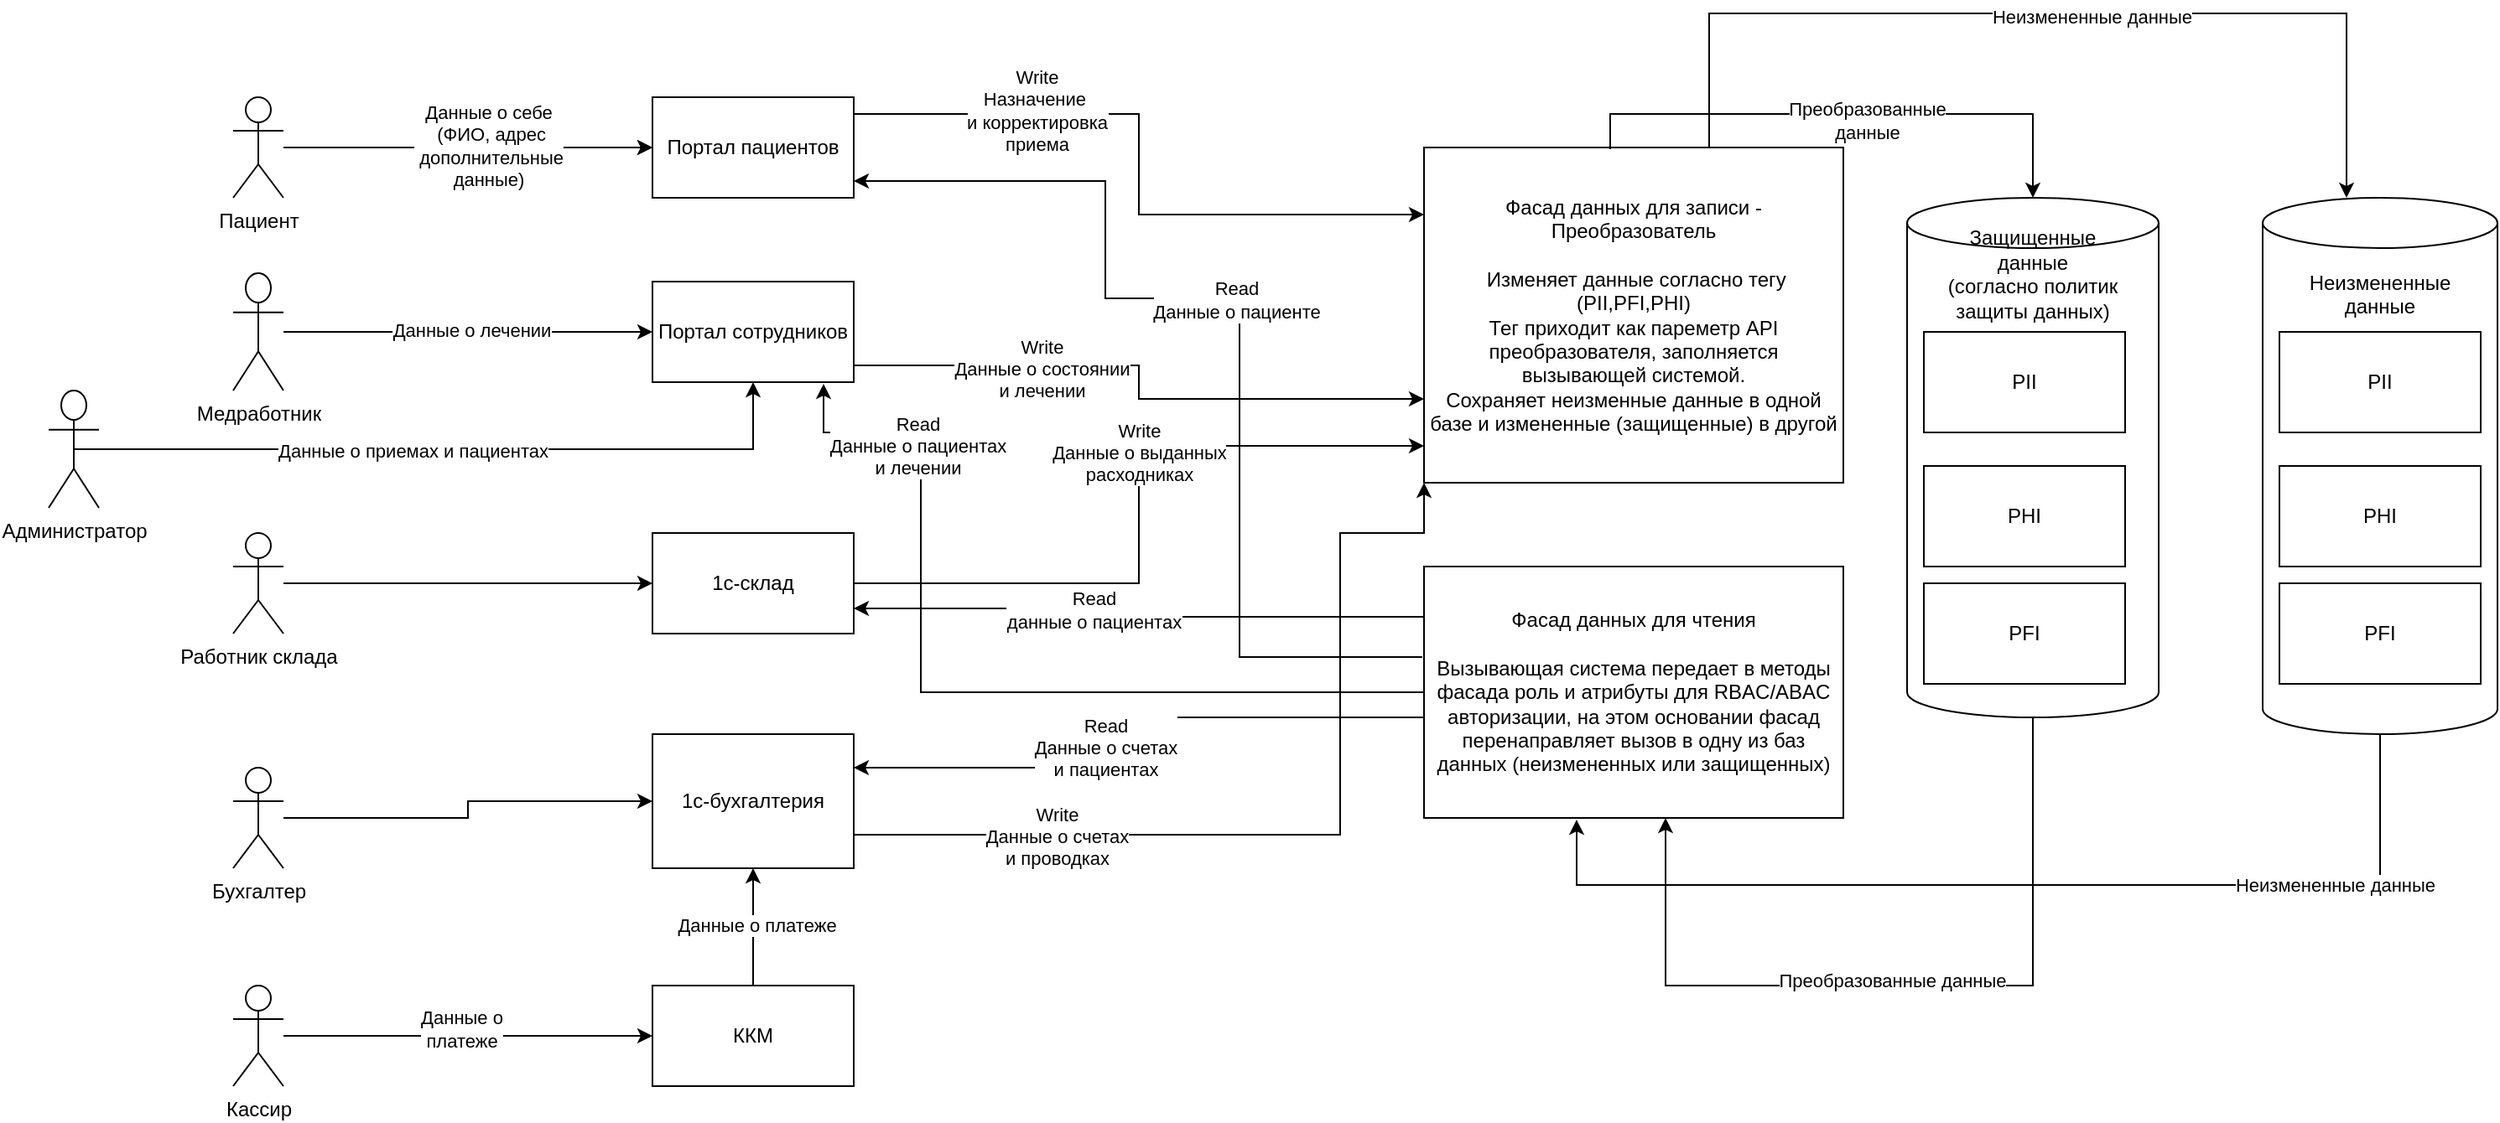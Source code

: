 <mxfile version="26.2.2">
  <diagram name="Page-1" id="uuAqEkWAWTS1GUIzWk5A">
    <mxGraphModel dx="4016" dy="2360" grid="1" gridSize="10" guides="1" tooltips="1" connect="1" arrows="1" fold="1" page="1" pageScale="1" pageWidth="850" pageHeight="1100" math="0" shadow="0">
      <root>
        <mxCell id="0" />
        <mxCell id="1" parent="0" />
        <mxCell id="8jywTL9sHNEkdfh_PZ7h-80" style="edgeStyle=orthogonalEdgeStyle;rounded=0;orthogonalLoop=1;jettySize=auto;html=1;entryX=0;entryY=0.5;entryDx=0;entryDy=0;" parent="1" source="8jywTL9sHNEkdfh_PZ7h-3" target="8jywTL9sHNEkdfh_PZ7h-63" edge="1">
          <mxGeometry relative="1" as="geometry" />
        </mxCell>
        <mxCell id="8jywTL9sHNEkdfh_PZ7h-81" value="Данные о лечении" style="edgeLabel;html=1;align=center;verticalAlign=middle;resizable=0;points=[];" parent="8jywTL9sHNEkdfh_PZ7h-80" vertex="1" connectable="0">
          <mxGeometry x="0.018" y="1" relative="1" as="geometry">
            <mxPoint as="offset" />
          </mxGeometry>
        </mxCell>
        <mxCell id="8jywTL9sHNEkdfh_PZ7h-3" value="Медработник" style="shape=umlActor;verticalLabelPosition=bottom;verticalAlign=top;html=1;outlineConnect=0;" parent="1" vertex="1">
          <mxGeometry x="-130" y="785" width="30" height="70" as="geometry" />
        </mxCell>
        <mxCell id="8jywTL9sHNEkdfh_PZ7h-71" value="" style="edgeStyle=orthogonalEdgeStyle;rounded=0;orthogonalLoop=1;jettySize=auto;html=1;" parent="1" source="8jywTL9sHNEkdfh_PZ7h-19" target="8jywTL9sHNEkdfh_PZ7h-50" edge="1">
          <mxGeometry relative="1" as="geometry" />
        </mxCell>
        <mxCell id="8jywTL9sHNEkdfh_PZ7h-19" value="Бухгалтер" style="shape=umlActor;verticalLabelPosition=bottom;verticalAlign=top;html=1;outlineConnect=0;" parent="1" vertex="1">
          <mxGeometry x="-130" y="1080" width="30" height="60" as="geometry" />
        </mxCell>
        <mxCell id="8jywTL9sHNEkdfh_PZ7h-69" value="" style="edgeStyle=orthogonalEdgeStyle;rounded=0;orthogonalLoop=1;jettySize=auto;html=1;" parent="1" source="8jywTL9sHNEkdfh_PZ7h-23" target="8jywTL9sHNEkdfh_PZ7h-51" edge="1">
          <mxGeometry relative="1" as="geometry" />
        </mxCell>
        <mxCell id="8jywTL9sHNEkdfh_PZ7h-23" value="Работник склада&lt;div&gt;&lt;br&gt;&lt;/div&gt;" style="shape=umlActor;verticalLabelPosition=bottom;verticalAlign=top;html=1;outlineConnect=0;" parent="1" vertex="1">
          <mxGeometry x="-130" y="940" width="30" height="60" as="geometry" />
        </mxCell>
        <mxCell id="8jywTL9sHNEkdfh_PZ7h-64" value="" style="edgeStyle=orthogonalEdgeStyle;rounded=0;orthogonalLoop=1;jettySize=auto;html=1;" parent="1" edge="1">
          <mxGeometry relative="1" as="geometry">
            <mxPoint x="240" y="690" as="sourcePoint" />
            <mxPoint x="580" y="750" as="targetPoint" />
            <Array as="points">
              <mxPoint x="410" y="690" />
              <mxPoint x="410" y="750" />
            </Array>
          </mxGeometry>
        </mxCell>
        <mxCell id="8jywTL9sHNEkdfh_PZ7h-65" value="Write&lt;div&gt;Назначение&amp;nbsp;&lt;/div&gt;&lt;div&gt;и корректировка&lt;/div&gt;&lt;div&gt;приема&lt;/div&gt;" style="edgeLabel;html=1;align=center;verticalAlign=middle;resizable=0;points=[];" parent="8jywTL9sHNEkdfh_PZ7h-64" vertex="1" connectable="0">
          <mxGeometry x="-0.455" y="2" relative="1" as="geometry">
            <mxPoint as="offset" />
          </mxGeometry>
        </mxCell>
        <mxCell id="8jywTL9sHNEkdfh_PZ7h-34" value="Портал пациентов" style="rounded=0;whiteSpace=wrap;html=1;" parent="1" vertex="1">
          <mxGeometry x="120" y="680" width="120" height="60" as="geometry" />
        </mxCell>
        <mxCell id="8jywTL9sHNEkdfh_PZ7h-36" value="" style="edgeStyle=orthogonalEdgeStyle;rounded=0;orthogonalLoop=1;jettySize=auto;html=1;" parent="1" source="8jywTL9sHNEkdfh_PZ7h-35" target="8jywTL9sHNEkdfh_PZ7h-34" edge="1">
          <mxGeometry relative="1" as="geometry" />
        </mxCell>
        <mxCell id="8jywTL9sHNEkdfh_PZ7h-39" value="" style="edgeStyle=orthogonalEdgeStyle;rounded=0;orthogonalLoop=1;jettySize=auto;html=1;" parent="1" source="8jywTL9sHNEkdfh_PZ7h-35" target="8jywTL9sHNEkdfh_PZ7h-34" edge="1">
          <mxGeometry relative="1" as="geometry" />
        </mxCell>
        <mxCell id="8jywTL9sHNEkdfh_PZ7h-40" value="Данные о себе&lt;div&gt;&amp;nbsp;(ФИО, адрес&lt;/div&gt;&lt;div&gt;&amp;nbsp;дополнительные&lt;/div&gt;&lt;div&gt;данные)&lt;/div&gt;" style="edgeLabel;html=1;align=center;verticalAlign=middle;resizable=0;points=[];" parent="8jywTL9sHNEkdfh_PZ7h-39" vertex="1" connectable="0">
          <mxGeometry x="0.111" y="1" relative="1" as="geometry">
            <mxPoint as="offset" />
          </mxGeometry>
        </mxCell>
        <mxCell id="8jywTL9sHNEkdfh_PZ7h-35" value="Пациент&lt;div&gt;&lt;br&gt;&lt;/div&gt;" style="shape=umlActor;verticalLabelPosition=bottom;verticalAlign=top;html=1;outlineConnect=0;" parent="1" vertex="1">
          <mxGeometry x="-130" y="680" width="30" height="60" as="geometry" />
        </mxCell>
        <mxCell id="8jywTL9sHNEkdfh_PZ7h-95" style="edgeStyle=orthogonalEdgeStyle;rounded=0;orthogonalLoop=1;jettySize=auto;html=1;entryX=0.364;entryY=1.007;entryDx=0;entryDy=0;entryPerimeter=0;" parent="1" source="8jywTL9sHNEkdfh_PZ7h-41" target="8jywTL9sHNEkdfh_PZ7h-62" edge="1">
          <mxGeometry relative="1" as="geometry">
            <mxPoint x="670" y="1120" as="targetPoint" />
            <Array as="points">
              <mxPoint x="1150" y="1150" />
              <mxPoint x="671" y="1150" />
            </Array>
          </mxGeometry>
        </mxCell>
        <mxCell id="8jywTL9sHNEkdfh_PZ7h-96" value="Неизмененные данные" style="edgeLabel;html=1;align=center;verticalAlign=middle;resizable=0;points=[];" parent="8jywTL9sHNEkdfh_PZ7h-95" vertex="1" connectable="0">
          <mxGeometry x="-0.615" relative="1" as="geometry">
            <mxPoint as="offset" />
          </mxGeometry>
        </mxCell>
        <mxCell id="8jywTL9sHNEkdfh_PZ7h-41" value="Неизмененные&lt;div&gt;данные&lt;/div&gt;&lt;div&gt;&lt;br&gt;&lt;/div&gt;&lt;div&gt;&lt;br&gt;&lt;/div&gt;&lt;div&gt;&lt;br&gt;&lt;/div&gt;&lt;div&gt;&lt;br&gt;&lt;/div&gt;&lt;div&gt;&lt;br&gt;&lt;/div&gt;&lt;div&gt;&lt;br&gt;&lt;/div&gt;&lt;div&gt;&lt;br&gt;&lt;/div&gt;&lt;div&gt;&lt;br&gt;&lt;/div&gt;&lt;div&gt;&lt;br&gt;&lt;/div&gt;&lt;div&gt;&lt;br&gt;&lt;/div&gt;&lt;div&gt;&lt;br&gt;&lt;/div&gt;&lt;div&gt;&lt;br&gt;&lt;/div&gt;&lt;div&gt;&lt;br&gt;&lt;/div&gt;&lt;div&gt;&lt;br&gt;&lt;/div&gt;&lt;div&gt;&lt;br&gt;&lt;/div&gt;&lt;div&gt;&lt;br&gt;&lt;/div&gt;" style="shape=cylinder3;whiteSpace=wrap;html=1;boundedLbl=1;backgroundOutline=1;size=15;" parent="1" vertex="1">
          <mxGeometry x="1080" y="740" width="140" height="320" as="geometry" />
        </mxCell>
        <mxCell id="8jywTL9sHNEkdfh_PZ7h-94" style="edgeStyle=orthogonalEdgeStyle;rounded=0;orthogonalLoop=1;jettySize=auto;html=1;entryX=0.576;entryY=1;entryDx=0;entryDy=0;entryPerimeter=0;" parent="1" source="8jywTL9sHNEkdfh_PZ7h-42" target="8jywTL9sHNEkdfh_PZ7h-62" edge="1">
          <mxGeometry relative="1" as="geometry">
            <mxPoint x="730" y="1210" as="targetPoint" />
            <Array as="points">
              <mxPoint x="943" y="1210" />
              <mxPoint x="724" y="1210" />
            </Array>
          </mxGeometry>
        </mxCell>
        <mxCell id="8jywTL9sHNEkdfh_PZ7h-97" value="Преобразованные данные" style="edgeLabel;html=1;align=center;verticalAlign=middle;resizable=0;points=[];" parent="8jywTL9sHNEkdfh_PZ7h-94" vertex="1" connectable="0">
          <mxGeometry x="0.019" y="-3" relative="1" as="geometry">
            <mxPoint as="offset" />
          </mxGeometry>
        </mxCell>
        <mxCell id="8jywTL9sHNEkdfh_PZ7h-42" value="Защищенные&lt;div&gt;данные&lt;/div&gt;&lt;div&gt;(согласно политик&lt;/div&gt;&lt;div&gt;защиты данных)&lt;/div&gt;&lt;div&gt;&lt;br&gt;&lt;/div&gt;&lt;div&gt;&lt;br&gt;&lt;/div&gt;&lt;div&gt;&lt;br&gt;&lt;/div&gt;&lt;div&gt;&lt;br&gt;&lt;/div&gt;&lt;div&gt;&lt;br&gt;&lt;/div&gt;&lt;div&gt;&lt;br&gt;&lt;/div&gt;&lt;div&gt;&lt;br&gt;&lt;/div&gt;&lt;div&gt;&lt;br&gt;&lt;/div&gt;&lt;div&gt;&lt;br&gt;&lt;/div&gt;&lt;div&gt;&lt;br&gt;&lt;/div&gt;&lt;div&gt;&lt;br&gt;&lt;/div&gt;&lt;div&gt;&lt;br&gt;&lt;/div&gt;&lt;div&gt;&lt;br&gt;&lt;/div&gt;&lt;div&gt;&lt;br&gt;&lt;/div&gt;&lt;div&gt;&lt;br&gt;&lt;/div&gt;&lt;div&gt;&lt;br&gt;&lt;/div&gt;&lt;div&gt;&lt;br&gt;&lt;/div&gt;" style="shape=cylinder3;whiteSpace=wrap;html=1;boundedLbl=1;backgroundOutline=1;size=15;" parent="1" vertex="1">
          <mxGeometry x="868" y="740" width="150" height="310" as="geometry" />
        </mxCell>
        <mxCell id="8jywTL9sHNEkdfh_PZ7h-91" style="edgeStyle=orthogonalEdgeStyle;rounded=0;orthogonalLoop=1;jettySize=auto;html=1;exitX=0.68;exitY=0;exitDx=0;exitDy=0;exitPerimeter=0;" parent="1" source="8jywTL9sHNEkdfh_PZ7h-44" edge="1">
          <mxGeometry relative="1" as="geometry">
            <mxPoint x="1130" y="740" as="targetPoint" />
            <mxPoint x="750" y="660" as="sourcePoint" />
            <Array as="points">
              <mxPoint x="750" y="630" />
              <mxPoint x="1130" y="630" />
            </Array>
          </mxGeometry>
        </mxCell>
        <mxCell id="8jywTL9sHNEkdfh_PZ7h-93" value="Неизмененные данные" style="edgeLabel;html=1;align=center;verticalAlign=middle;resizable=0;points=[];" parent="8jywTL9sHNEkdfh_PZ7h-91" vertex="1" connectable="0">
          <mxGeometry x="0.081" y="-2" relative="1" as="geometry">
            <mxPoint as="offset" />
          </mxGeometry>
        </mxCell>
        <mxCell id="8jywTL9sHNEkdfh_PZ7h-107" style="edgeStyle=orthogonalEdgeStyle;rounded=0;orthogonalLoop=1;jettySize=auto;html=1;entryX=1;entryY=1;entryDx=0;entryDy=0;exitX=-0.004;exitY=0.36;exitDx=0;exitDy=0;exitPerimeter=0;" parent="1" source="8jywTL9sHNEkdfh_PZ7h-62" edge="1">
          <mxGeometry relative="1" as="geometry">
            <mxPoint x="580" y="800" as="sourcePoint" />
            <mxPoint x="240" y="730" as="targetPoint" />
            <Array as="points">
              <mxPoint x="470" y="1014" />
              <mxPoint x="470" y="800" />
              <mxPoint x="390" y="800" />
              <mxPoint x="390" y="730" />
            </Array>
          </mxGeometry>
        </mxCell>
        <mxCell id="8jywTL9sHNEkdfh_PZ7h-110" value="Read&lt;div&gt;Данные о пациенте&lt;/div&gt;" style="edgeLabel;html=1;align=center;verticalAlign=middle;resizable=0;points=[];" parent="8jywTL9sHNEkdfh_PZ7h-107" vertex="1" connectable="0">
          <mxGeometry x="0.044" y="1" relative="1" as="geometry">
            <mxPoint as="offset" />
          </mxGeometry>
        </mxCell>
        <mxCell id="8jywTL9sHNEkdfh_PZ7h-44" value="Фасад данных для записи - Преобразователь&lt;div&gt;&lt;br&gt;&lt;/div&gt;&lt;div&gt;&amp;nbsp;Изменяет данные согласно тегу (PII,PFI,PHI)&lt;br&gt;Тег приходит как пареметр API преобразователя, заполняется вызывающей системой.&lt;/div&gt;&lt;div&gt;Сохраняет неизменные данные в одной базе и измененные (защищенные) в другой&lt;/div&gt;" style="rounded=0;whiteSpace=wrap;html=1;" parent="1" vertex="1">
          <mxGeometry x="580" y="710" width="250" height="200" as="geometry" />
        </mxCell>
        <mxCell id="8jywTL9sHNEkdfh_PZ7h-98" style="edgeStyle=orthogonalEdgeStyle;rounded=0;orthogonalLoop=1;jettySize=auto;html=1;entryX=0;entryY=1;entryDx=0;entryDy=0;" parent="1" target="8jywTL9sHNEkdfh_PZ7h-44" edge="1">
          <mxGeometry relative="1" as="geometry">
            <mxPoint x="240" y="1120" as="sourcePoint" />
            <mxPoint x="580" y="1100" as="targetPoint" />
            <Array as="points">
              <mxPoint x="530" y="1120" />
              <mxPoint x="530" y="940" />
              <mxPoint x="580" y="940" />
            </Array>
          </mxGeometry>
        </mxCell>
        <mxCell id="8jywTL9sHNEkdfh_PZ7h-99" value="Write&lt;div&gt;Данные о счетах&lt;/div&gt;&lt;div&gt;и проводках&lt;/div&gt;" style="edgeLabel;html=1;align=center;verticalAlign=middle;resizable=0;points=[];" parent="8jywTL9sHNEkdfh_PZ7h-98" vertex="1" connectable="0">
          <mxGeometry x="-0.561" y="-1" relative="1" as="geometry">
            <mxPoint as="offset" />
          </mxGeometry>
        </mxCell>
        <mxCell id="8jywTL9sHNEkdfh_PZ7h-50" value="1с-бухгалтерия" style="rounded=0;whiteSpace=wrap;html=1;" parent="1" vertex="1">
          <mxGeometry x="120" y="1060" width="120" height="80" as="geometry" />
        </mxCell>
        <mxCell id="8jywTL9sHNEkdfh_PZ7h-51" value="1с-склад" style="rounded=0;whiteSpace=wrap;html=1;" parent="1" vertex="1">
          <mxGeometry x="120" y="940" width="120" height="60" as="geometry" />
        </mxCell>
        <mxCell id="8jywTL9sHNEkdfh_PZ7h-52" value="PII" style="rounded=0;whiteSpace=wrap;html=1;" parent="1" vertex="1">
          <mxGeometry x="1090" y="820" width="120" height="60" as="geometry" />
        </mxCell>
        <mxCell id="8jywTL9sHNEkdfh_PZ7h-53" value="PHI" style="rounded=0;whiteSpace=wrap;html=1;" parent="1" vertex="1">
          <mxGeometry x="1090" y="900" width="120" height="60" as="geometry" />
        </mxCell>
        <mxCell id="8jywTL9sHNEkdfh_PZ7h-54" value="PFI" style="rounded=0;whiteSpace=wrap;html=1;" parent="1" vertex="1">
          <mxGeometry x="1090" y="970" width="120" height="60" as="geometry" />
        </mxCell>
        <mxCell id="8jywTL9sHNEkdfh_PZ7h-55" value="PII" style="rounded=0;whiteSpace=wrap;html=1;" parent="1" vertex="1">
          <mxGeometry x="878" y="820" width="120" height="60" as="geometry" />
        </mxCell>
        <mxCell id="8jywTL9sHNEkdfh_PZ7h-56" value="PHI" style="rounded=0;whiteSpace=wrap;html=1;" parent="1" vertex="1">
          <mxGeometry x="878" y="900" width="120" height="60" as="geometry" />
        </mxCell>
        <mxCell id="8jywTL9sHNEkdfh_PZ7h-57" value="PFI" style="rounded=0;whiteSpace=wrap;html=1;" parent="1" vertex="1">
          <mxGeometry x="878" y="970" width="120" height="60" as="geometry" />
        </mxCell>
        <mxCell id="8jywTL9sHNEkdfh_PZ7h-61" value="" style="edgeStyle=orthogonalEdgeStyle;rounded=0;orthogonalLoop=1;jettySize=auto;html=1;" parent="1" source="8jywTL9sHNEkdfh_PZ7h-59" target="8jywTL9sHNEkdfh_PZ7h-50" edge="1">
          <mxGeometry relative="1" as="geometry" />
        </mxCell>
        <mxCell id="8jywTL9sHNEkdfh_PZ7h-104" value="Данные о платеже" style="edgeLabel;html=1;align=center;verticalAlign=middle;resizable=0;points=[];" parent="8jywTL9sHNEkdfh_PZ7h-61" vertex="1" connectable="0">
          <mxGeometry x="0.029" y="-2" relative="1" as="geometry">
            <mxPoint as="offset" />
          </mxGeometry>
        </mxCell>
        <mxCell id="8jywTL9sHNEkdfh_PZ7h-59" value="ККМ" style="rounded=0;whiteSpace=wrap;html=1;" parent="1" vertex="1">
          <mxGeometry x="120" y="1210" width="120" height="60" as="geometry" />
        </mxCell>
        <mxCell id="8jywTL9sHNEkdfh_PZ7h-111" style="edgeStyle=orthogonalEdgeStyle;rounded=0;orthogonalLoop=1;jettySize=auto;html=1;entryX=1;entryY=0.25;entryDx=0;entryDy=0;" parent="1" source="8jywTL9sHNEkdfh_PZ7h-62" target="8jywTL9sHNEkdfh_PZ7h-50" edge="1">
          <mxGeometry relative="1" as="geometry">
            <Array as="points">
              <mxPoint x="410" y="1050" />
              <mxPoint x="410" y="1080" />
            </Array>
          </mxGeometry>
        </mxCell>
        <mxCell id="8jywTL9sHNEkdfh_PZ7h-112" value="Read&lt;div&gt;Данные о счетах&lt;/div&gt;&lt;div&gt;и пациентах&lt;/div&gt;" style="edgeLabel;html=1;align=center;verticalAlign=middle;resizable=0;points=[];" parent="8jywTL9sHNEkdfh_PZ7h-111" vertex="1" connectable="0">
          <mxGeometry x="-0.023" y="3" relative="1" as="geometry">
            <mxPoint x="-23" y="7" as="offset" />
          </mxGeometry>
        </mxCell>
        <mxCell id="8jywTL9sHNEkdfh_PZ7h-117" style="edgeStyle=orthogonalEdgeStyle;rounded=0;orthogonalLoop=1;jettySize=auto;html=1;entryX=1;entryY=0.75;entryDx=0;entryDy=0;" parent="1" source="8jywTL9sHNEkdfh_PZ7h-62" target="8jywTL9sHNEkdfh_PZ7h-51" edge="1">
          <mxGeometry relative="1" as="geometry">
            <Array as="points">
              <mxPoint x="410" y="990" />
              <mxPoint x="410" y="985" />
            </Array>
          </mxGeometry>
        </mxCell>
        <mxCell id="8jywTL9sHNEkdfh_PZ7h-118" value="Read&lt;div&gt;данные о пациентах&lt;/div&gt;" style="edgeLabel;html=1;align=center;verticalAlign=middle;resizable=0;points=[];" parent="8jywTL9sHNEkdfh_PZ7h-117" vertex="1" connectable="0">
          <mxGeometry x="0.171" y="1" relative="1" as="geometry">
            <mxPoint as="offset" />
          </mxGeometry>
        </mxCell>
        <mxCell id="8jywTL9sHNEkdfh_PZ7h-62" value="Фасад данных для чтения&lt;div&gt;&lt;br&gt;&lt;div&gt;Вызывающая система передает в методы фасада роль и атрибуты для RBAC/ABAC авторизации, на этом основании фасад перенаправляет вызов в одну из баз данных (неизмененных или защищенных)&lt;/div&gt;&lt;/div&gt;" style="rounded=0;whiteSpace=wrap;html=1;" parent="1" vertex="1">
          <mxGeometry x="580" y="960" width="250" height="150" as="geometry" />
        </mxCell>
        <mxCell id="8jywTL9sHNEkdfh_PZ7h-83" style="edgeStyle=orthogonalEdgeStyle;rounded=0;orthogonalLoop=1;jettySize=auto;html=1;entryX=0;entryY=0.75;entryDx=0;entryDy=0;" parent="1" source="8jywTL9sHNEkdfh_PZ7h-63" target="8jywTL9sHNEkdfh_PZ7h-44" edge="1">
          <mxGeometry relative="1" as="geometry">
            <Array as="points">
              <mxPoint x="410" y="840" />
              <mxPoint x="410" y="860" />
            </Array>
          </mxGeometry>
        </mxCell>
        <mxCell id="8jywTL9sHNEkdfh_PZ7h-84" value="Write&lt;div&gt;Данные о состоянии&lt;/div&gt;&lt;div&gt;и лечении&lt;/div&gt;" style="edgeLabel;html=1;align=center;verticalAlign=middle;resizable=0;points=[];" parent="8jywTL9sHNEkdfh_PZ7h-83" vertex="1" connectable="0">
          <mxGeometry x="-0.379" y="-2" relative="1" as="geometry">
            <mxPoint as="offset" />
          </mxGeometry>
        </mxCell>
        <mxCell id="8jywTL9sHNEkdfh_PZ7h-63" value="Портал сотрудников" style="rounded=0;whiteSpace=wrap;html=1;" parent="1" vertex="1">
          <mxGeometry x="120" y="790" width="120" height="60" as="geometry" />
        </mxCell>
        <mxCell id="8jywTL9sHNEkdfh_PZ7h-88" style="edgeStyle=orthogonalEdgeStyle;rounded=0;orthogonalLoop=1;jettySize=auto;html=1;entryX=0.5;entryY=0;entryDx=0;entryDy=0;entryPerimeter=0;exitX=0.444;exitY=0.005;exitDx=0;exitDy=0;exitPerimeter=0;" parent="1" source="8jywTL9sHNEkdfh_PZ7h-44" target="8jywTL9sHNEkdfh_PZ7h-42" edge="1">
          <mxGeometry relative="1" as="geometry">
            <mxPoint x="690" y="700" as="sourcePoint" />
          </mxGeometry>
        </mxCell>
        <mxCell id="8jywTL9sHNEkdfh_PZ7h-92" value="Преобразованные&lt;div&gt;данные&lt;/div&gt;" style="edgeLabel;html=1;align=center;verticalAlign=middle;resizable=0;points=[];" parent="8jywTL9sHNEkdfh_PZ7h-88" vertex="1" connectable="0">
          <mxGeometry x="0.077" y="-4" relative="1" as="geometry">
            <mxPoint as="offset" />
          </mxGeometry>
        </mxCell>
        <mxCell id="8jywTL9sHNEkdfh_PZ7h-101" style="edgeStyle=orthogonalEdgeStyle;rounded=0;orthogonalLoop=1;jettySize=auto;html=1;entryX=0;entryY=0.5;entryDx=0;entryDy=0;" parent="1" source="8jywTL9sHNEkdfh_PZ7h-100" target="8jywTL9sHNEkdfh_PZ7h-59" edge="1">
          <mxGeometry relative="1" as="geometry" />
        </mxCell>
        <mxCell id="8jywTL9sHNEkdfh_PZ7h-105" value="Данные о&lt;div&gt;платеже&lt;/div&gt;" style="edgeLabel;html=1;align=center;verticalAlign=middle;resizable=0;points=[];" parent="8jywTL9sHNEkdfh_PZ7h-101" vertex="1" connectable="0">
          <mxGeometry x="-0.036" y="4" relative="1" as="geometry">
            <mxPoint as="offset" />
          </mxGeometry>
        </mxCell>
        <mxCell id="8jywTL9sHNEkdfh_PZ7h-100" value="Кассир" style="shape=umlActor;verticalLabelPosition=bottom;verticalAlign=top;html=1;outlineConnect=0;" parent="1" vertex="1">
          <mxGeometry x="-130" y="1210" width="30" height="60" as="geometry" />
        </mxCell>
        <mxCell id="8jywTL9sHNEkdfh_PZ7h-108" style="edgeStyle=orthogonalEdgeStyle;rounded=0;orthogonalLoop=1;jettySize=auto;html=1;exitX=0.5;exitY=0.5;exitDx=0;exitDy=0;exitPerimeter=0;entryX=0.5;entryY=1;entryDx=0;entryDy=0;" parent="1" source="8jywTL9sHNEkdfh_PZ7h-106" target="8jywTL9sHNEkdfh_PZ7h-63" edge="1">
          <mxGeometry relative="1" as="geometry" />
        </mxCell>
        <mxCell id="8jywTL9sHNEkdfh_PZ7h-109" value="Данные о приемах и пациентах" style="edgeLabel;html=1;align=center;verticalAlign=middle;resizable=0;points=[];" parent="8jywTL9sHNEkdfh_PZ7h-108" vertex="1" connectable="0">
          <mxGeometry x="-0.092" y="-1" relative="1" as="geometry">
            <mxPoint as="offset" />
          </mxGeometry>
        </mxCell>
        <mxCell id="8jywTL9sHNEkdfh_PZ7h-106" value="Администратор" style="shape=umlActor;verticalLabelPosition=bottom;verticalAlign=top;html=1;outlineConnect=0;" parent="1" vertex="1">
          <mxGeometry x="-240" y="855" width="30" height="70" as="geometry" />
        </mxCell>
        <mxCell id="8jywTL9sHNEkdfh_PZ7h-115" style="edgeStyle=orthogonalEdgeStyle;rounded=0;orthogonalLoop=1;jettySize=auto;html=1;entryX=0;entryY=0.89;entryDx=0;entryDy=0;entryPerimeter=0;" parent="1" source="8jywTL9sHNEkdfh_PZ7h-51" target="8jywTL9sHNEkdfh_PZ7h-44" edge="1">
          <mxGeometry relative="1" as="geometry" />
        </mxCell>
        <mxCell id="8jywTL9sHNEkdfh_PZ7h-116" value="Write&lt;div&gt;Данные о выданных&lt;/div&gt;&lt;div&gt;расходниках&lt;/div&gt;" style="edgeLabel;html=1;align=center;verticalAlign=middle;resizable=0;points=[];" parent="8jywTL9sHNEkdfh_PZ7h-115" vertex="1" connectable="0">
          <mxGeometry x="0.175" relative="1" as="geometry">
            <mxPoint as="offset" />
          </mxGeometry>
        </mxCell>
        <mxCell id="8jywTL9sHNEkdfh_PZ7h-119" style="edgeStyle=orthogonalEdgeStyle;rounded=0;orthogonalLoop=1;jettySize=auto;html=1;entryX=0.85;entryY=1.017;entryDx=0;entryDy=0;entryPerimeter=0;" parent="1" source="8jywTL9sHNEkdfh_PZ7h-62" target="8jywTL9sHNEkdfh_PZ7h-63" edge="1">
          <mxGeometry relative="1" as="geometry">
            <Array as="points">
              <mxPoint x="280" y="1035" />
              <mxPoint x="280" y="880" />
              <mxPoint x="222" y="880" />
            </Array>
          </mxGeometry>
        </mxCell>
        <mxCell id="8jywTL9sHNEkdfh_PZ7h-120" value="Read&lt;div&gt;Данные о пациентах&lt;/div&gt;&lt;div&gt;и лечении&lt;/div&gt;" style="edgeLabel;html=1;align=center;verticalAlign=middle;resizable=0;points=[];" parent="8jywTL9sHNEkdfh_PZ7h-119" vertex="1" connectable="0">
          <mxGeometry x="0.649" y="2" relative="1" as="geometry">
            <mxPoint as="offset" />
          </mxGeometry>
        </mxCell>
      </root>
    </mxGraphModel>
  </diagram>
</mxfile>
